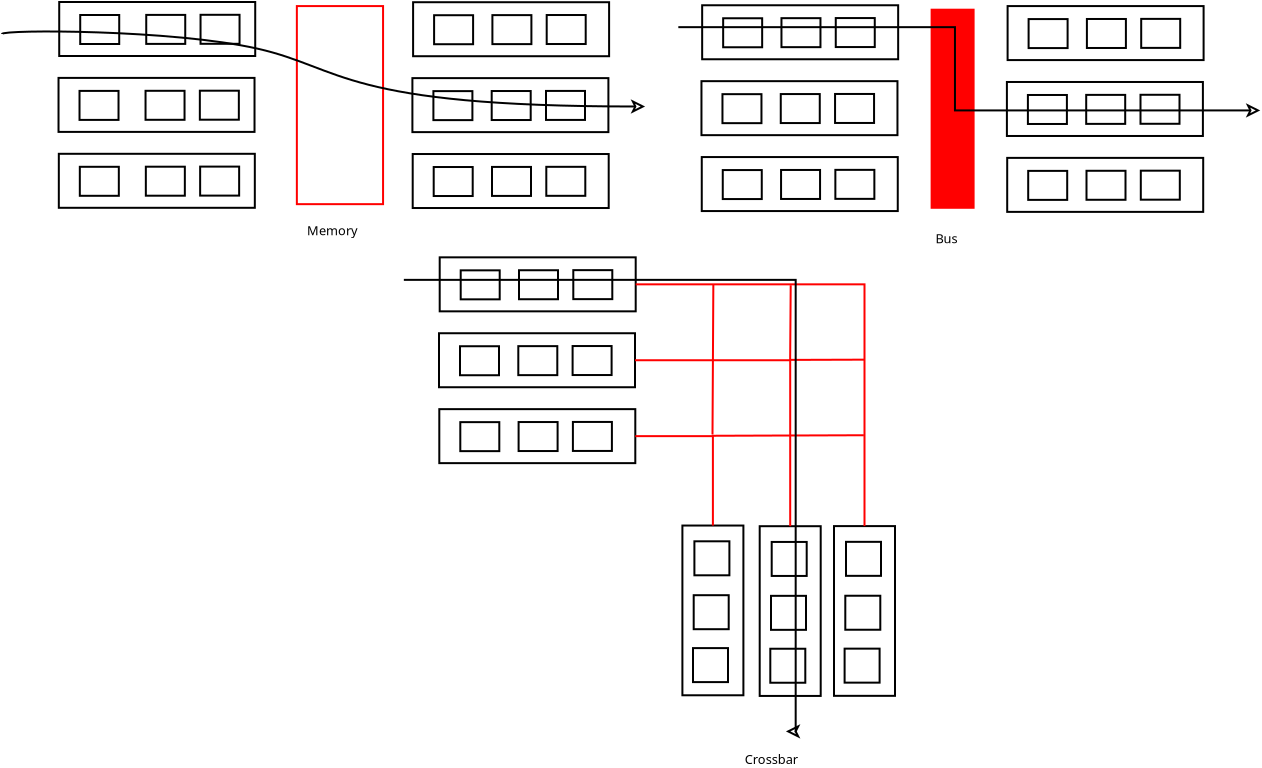 <?xml version="1.0" encoding="UTF-8"?>
<dia:diagram xmlns:dia="http://www.lysator.liu.se/~alla/dia/">
  <dia:layer name="Background" visible="true" connectable="true" active="true">
    <dia:object type="Standard - Box" version="0" id="O0">
      <dia:attribute name="obj_pos">
        <dia:point val="19.822,4.342"/>
      </dia:attribute>
      <dia:attribute name="obj_bb">
        <dia:rectangle val="19.772,4.292;29.672,7.092"/>
      </dia:attribute>
      <dia:attribute name="elem_corner">
        <dia:point val="19.822,4.342"/>
      </dia:attribute>
      <dia:attribute name="elem_width">
        <dia:real val="9.8"/>
      </dia:attribute>
      <dia:attribute name="elem_height">
        <dia:real val="2.7"/>
      </dia:attribute>
      <dia:attribute name="show_background">
        <dia:boolean val="true"/>
      </dia:attribute>
    </dia:object>
    <dia:object type="Standard - Box" version="0" id="O1">
      <dia:attribute name="obj_pos">
        <dia:point val="20.872,4.992"/>
      </dia:attribute>
      <dia:attribute name="obj_bb">
        <dia:rectangle val="20.822,4.942;22.872,6.492"/>
      </dia:attribute>
      <dia:attribute name="elem_corner">
        <dia:point val="20.872,4.992"/>
      </dia:attribute>
      <dia:attribute name="elem_width">
        <dia:real val="1.95"/>
      </dia:attribute>
      <dia:attribute name="elem_height">
        <dia:real val="1.45"/>
      </dia:attribute>
      <dia:attribute name="show_background">
        <dia:boolean val="true"/>
      </dia:attribute>
    </dia:object>
    <dia:object type="Standard - Box" version="0" id="O2">
      <dia:attribute name="obj_pos">
        <dia:point val="24.173,4.987"/>
      </dia:attribute>
      <dia:attribute name="obj_bb">
        <dia:rectangle val="24.123,4.937;26.173,6.487"/>
      </dia:attribute>
      <dia:attribute name="elem_corner">
        <dia:point val="24.173,4.987"/>
      </dia:attribute>
      <dia:attribute name="elem_width">
        <dia:real val="1.95"/>
      </dia:attribute>
      <dia:attribute name="elem_height">
        <dia:real val="1.45"/>
      </dia:attribute>
      <dia:attribute name="show_background">
        <dia:boolean val="true"/>
      </dia:attribute>
    </dia:object>
    <dia:object type="Standard - Box" version="0" id="O3">
      <dia:attribute name="obj_pos">
        <dia:point val="26.888,4.982"/>
      </dia:attribute>
      <dia:attribute name="obj_bb">
        <dia:rectangle val="26.838,4.932;28.888,6.482"/>
      </dia:attribute>
      <dia:attribute name="elem_corner">
        <dia:point val="26.888,4.982"/>
      </dia:attribute>
      <dia:attribute name="elem_width">
        <dia:real val="1.95"/>
      </dia:attribute>
      <dia:attribute name="elem_height">
        <dia:real val="1.45"/>
      </dia:attribute>
      <dia:attribute name="show_background">
        <dia:boolean val="true"/>
      </dia:attribute>
    </dia:object>
    <dia:object type="Standard - Box" version="0" id="O4">
      <dia:attribute name="obj_pos">
        <dia:point val="19.787,8.137"/>
      </dia:attribute>
      <dia:attribute name="obj_bb">
        <dia:rectangle val="19.737,8.087;29.637,10.887"/>
      </dia:attribute>
      <dia:attribute name="elem_corner">
        <dia:point val="19.787,8.137"/>
      </dia:attribute>
      <dia:attribute name="elem_width">
        <dia:real val="9.8"/>
      </dia:attribute>
      <dia:attribute name="elem_height">
        <dia:real val="2.7"/>
      </dia:attribute>
      <dia:attribute name="show_background">
        <dia:boolean val="true"/>
      </dia:attribute>
    </dia:object>
    <dia:object type="Standard - Box" version="0" id="O5">
      <dia:attribute name="obj_pos">
        <dia:point val="20.837,8.787"/>
      </dia:attribute>
      <dia:attribute name="obj_bb">
        <dia:rectangle val="20.787,8.737;22.837,10.287"/>
      </dia:attribute>
      <dia:attribute name="elem_corner">
        <dia:point val="20.837,8.787"/>
      </dia:attribute>
      <dia:attribute name="elem_width">
        <dia:real val="1.95"/>
      </dia:attribute>
      <dia:attribute name="elem_height">
        <dia:real val="1.45"/>
      </dia:attribute>
      <dia:attribute name="show_background">
        <dia:boolean val="true"/>
      </dia:attribute>
    </dia:object>
    <dia:object type="Standard - Box" version="0" id="O6">
      <dia:attribute name="obj_pos">
        <dia:point val="24.138,8.782"/>
      </dia:attribute>
      <dia:attribute name="obj_bb">
        <dia:rectangle val="24.088,8.732;26.138,10.282"/>
      </dia:attribute>
      <dia:attribute name="elem_corner">
        <dia:point val="24.138,8.782"/>
      </dia:attribute>
      <dia:attribute name="elem_width">
        <dia:real val="1.95"/>
      </dia:attribute>
      <dia:attribute name="elem_height">
        <dia:real val="1.45"/>
      </dia:attribute>
      <dia:attribute name="show_background">
        <dia:boolean val="true"/>
      </dia:attribute>
    </dia:object>
    <dia:object type="Standard - Box" version="0" id="O7">
      <dia:attribute name="obj_pos">
        <dia:point val="26.853,8.777"/>
      </dia:attribute>
      <dia:attribute name="obj_bb">
        <dia:rectangle val="26.803,8.727;28.853,10.277"/>
      </dia:attribute>
      <dia:attribute name="elem_corner">
        <dia:point val="26.853,8.777"/>
      </dia:attribute>
      <dia:attribute name="elem_width">
        <dia:real val="1.95"/>
      </dia:attribute>
      <dia:attribute name="elem_height">
        <dia:real val="1.45"/>
      </dia:attribute>
      <dia:attribute name="show_background">
        <dia:boolean val="true"/>
      </dia:attribute>
    </dia:object>
    <dia:object type="Standard - Box" version="0" id="O8">
      <dia:attribute name="obj_pos">
        <dia:point val="19.802,11.932"/>
      </dia:attribute>
      <dia:attribute name="obj_bb">
        <dia:rectangle val="19.752,11.882;29.652,14.682"/>
      </dia:attribute>
      <dia:attribute name="elem_corner">
        <dia:point val="19.802,11.932"/>
      </dia:attribute>
      <dia:attribute name="elem_width">
        <dia:real val="9.8"/>
      </dia:attribute>
      <dia:attribute name="elem_height">
        <dia:real val="2.7"/>
      </dia:attribute>
      <dia:attribute name="show_background">
        <dia:boolean val="true"/>
      </dia:attribute>
    </dia:object>
    <dia:object type="Standard - Box" version="0" id="O9">
      <dia:attribute name="obj_pos">
        <dia:point val="20.852,12.582"/>
      </dia:attribute>
      <dia:attribute name="obj_bb">
        <dia:rectangle val="20.802,12.532;22.852,14.082"/>
      </dia:attribute>
      <dia:attribute name="elem_corner">
        <dia:point val="20.852,12.582"/>
      </dia:attribute>
      <dia:attribute name="elem_width">
        <dia:real val="1.95"/>
      </dia:attribute>
      <dia:attribute name="elem_height">
        <dia:real val="1.45"/>
      </dia:attribute>
      <dia:attribute name="show_background">
        <dia:boolean val="true"/>
      </dia:attribute>
    </dia:object>
    <dia:object type="Standard - Box" version="0" id="O10">
      <dia:attribute name="obj_pos">
        <dia:point val="24.153,12.577"/>
      </dia:attribute>
      <dia:attribute name="obj_bb">
        <dia:rectangle val="24.103,12.527;26.153,14.077"/>
      </dia:attribute>
      <dia:attribute name="elem_corner">
        <dia:point val="24.153,12.577"/>
      </dia:attribute>
      <dia:attribute name="elem_width">
        <dia:real val="1.95"/>
      </dia:attribute>
      <dia:attribute name="elem_height">
        <dia:real val="1.45"/>
      </dia:attribute>
      <dia:attribute name="show_background">
        <dia:boolean val="true"/>
      </dia:attribute>
    </dia:object>
    <dia:object type="Standard - Box" version="0" id="O11">
      <dia:attribute name="obj_pos">
        <dia:point val="26.868,12.572"/>
      </dia:attribute>
      <dia:attribute name="obj_bb">
        <dia:rectangle val="26.818,12.522;28.868,14.072"/>
      </dia:attribute>
      <dia:attribute name="elem_corner">
        <dia:point val="26.868,12.572"/>
      </dia:attribute>
      <dia:attribute name="elem_width">
        <dia:real val="1.95"/>
      </dia:attribute>
      <dia:attribute name="elem_height">
        <dia:real val="1.45"/>
      </dia:attribute>
      <dia:attribute name="show_background">
        <dia:boolean val="true"/>
      </dia:attribute>
    </dia:object>
    <dia:object type="Standard - Box" version="0" id="O12">
      <dia:attribute name="obj_pos">
        <dia:point val="37.516,4.353"/>
      </dia:attribute>
      <dia:attribute name="obj_bb">
        <dia:rectangle val="37.466,4.303;47.366,7.103"/>
      </dia:attribute>
      <dia:attribute name="elem_corner">
        <dia:point val="37.516,4.353"/>
      </dia:attribute>
      <dia:attribute name="elem_width">
        <dia:real val="9.8"/>
      </dia:attribute>
      <dia:attribute name="elem_height">
        <dia:real val="2.7"/>
      </dia:attribute>
      <dia:attribute name="show_background">
        <dia:boolean val="true"/>
      </dia:attribute>
    </dia:object>
    <dia:object type="Standard - Box" version="0" id="O13">
      <dia:attribute name="obj_pos">
        <dia:point val="38.566,5.003"/>
      </dia:attribute>
      <dia:attribute name="obj_bb">
        <dia:rectangle val="38.516,4.953;40.566,6.503"/>
      </dia:attribute>
      <dia:attribute name="elem_corner">
        <dia:point val="38.566,5.003"/>
      </dia:attribute>
      <dia:attribute name="elem_width">
        <dia:real val="1.95"/>
      </dia:attribute>
      <dia:attribute name="elem_height">
        <dia:real val="1.45"/>
      </dia:attribute>
      <dia:attribute name="show_background">
        <dia:boolean val="true"/>
      </dia:attribute>
    </dia:object>
    <dia:object type="Standard - Box" version="0" id="O14">
      <dia:attribute name="obj_pos">
        <dia:point val="41.481,4.998"/>
      </dia:attribute>
      <dia:attribute name="obj_bb">
        <dia:rectangle val="41.431,4.948;43.481,6.498"/>
      </dia:attribute>
      <dia:attribute name="elem_corner">
        <dia:point val="41.481,4.998"/>
      </dia:attribute>
      <dia:attribute name="elem_width">
        <dia:real val="1.95"/>
      </dia:attribute>
      <dia:attribute name="elem_height">
        <dia:real val="1.45"/>
      </dia:attribute>
      <dia:attribute name="show_background">
        <dia:boolean val="true"/>
      </dia:attribute>
    </dia:object>
    <dia:object type="Standard - Box" version="0" id="O15">
      <dia:attribute name="obj_pos">
        <dia:point val="44.196,4.993"/>
      </dia:attribute>
      <dia:attribute name="obj_bb">
        <dia:rectangle val="44.146,4.943;46.196,6.493"/>
      </dia:attribute>
      <dia:attribute name="elem_corner">
        <dia:point val="44.196,4.993"/>
      </dia:attribute>
      <dia:attribute name="elem_width">
        <dia:real val="1.95"/>
      </dia:attribute>
      <dia:attribute name="elem_height">
        <dia:real val="1.45"/>
      </dia:attribute>
      <dia:attribute name="show_background">
        <dia:boolean val="true"/>
      </dia:attribute>
    </dia:object>
    <dia:object type="Standard - Box" version="0" id="O16">
      <dia:attribute name="obj_pos">
        <dia:point val="37.481,8.148"/>
      </dia:attribute>
      <dia:attribute name="obj_bb">
        <dia:rectangle val="37.431,8.098;47.331,10.898"/>
      </dia:attribute>
      <dia:attribute name="elem_corner">
        <dia:point val="37.481,8.148"/>
      </dia:attribute>
      <dia:attribute name="elem_width">
        <dia:real val="9.8"/>
      </dia:attribute>
      <dia:attribute name="elem_height">
        <dia:real val="2.7"/>
      </dia:attribute>
      <dia:attribute name="show_background">
        <dia:boolean val="true"/>
      </dia:attribute>
    </dia:object>
    <dia:object type="Standard - Box" version="0" id="O17">
      <dia:attribute name="obj_pos">
        <dia:point val="38.531,8.798"/>
      </dia:attribute>
      <dia:attribute name="obj_bb">
        <dia:rectangle val="38.481,8.748;40.531,10.298"/>
      </dia:attribute>
      <dia:attribute name="elem_corner">
        <dia:point val="38.531,8.798"/>
      </dia:attribute>
      <dia:attribute name="elem_width">
        <dia:real val="1.95"/>
      </dia:attribute>
      <dia:attribute name="elem_height">
        <dia:real val="1.45"/>
      </dia:attribute>
      <dia:attribute name="show_background">
        <dia:boolean val="true"/>
      </dia:attribute>
    </dia:object>
    <dia:object type="Standard - Box" version="0" id="O18">
      <dia:attribute name="obj_pos">
        <dia:point val="41.446,8.793"/>
      </dia:attribute>
      <dia:attribute name="obj_bb">
        <dia:rectangle val="41.396,8.743;43.446,10.293"/>
      </dia:attribute>
      <dia:attribute name="elem_corner">
        <dia:point val="41.446,8.793"/>
      </dia:attribute>
      <dia:attribute name="elem_width">
        <dia:real val="1.95"/>
      </dia:attribute>
      <dia:attribute name="elem_height">
        <dia:real val="1.45"/>
      </dia:attribute>
      <dia:attribute name="show_background">
        <dia:boolean val="true"/>
      </dia:attribute>
    </dia:object>
    <dia:object type="Standard - Box" version="0" id="O19">
      <dia:attribute name="obj_pos">
        <dia:point val="44.161,8.788"/>
      </dia:attribute>
      <dia:attribute name="obj_bb">
        <dia:rectangle val="44.111,8.738;46.161,10.288"/>
      </dia:attribute>
      <dia:attribute name="elem_corner">
        <dia:point val="44.161,8.788"/>
      </dia:attribute>
      <dia:attribute name="elem_width">
        <dia:real val="1.95"/>
      </dia:attribute>
      <dia:attribute name="elem_height">
        <dia:real val="1.45"/>
      </dia:attribute>
      <dia:attribute name="show_background">
        <dia:boolean val="true"/>
      </dia:attribute>
    </dia:object>
    <dia:object type="Standard - Box" version="0" id="O20">
      <dia:attribute name="obj_pos">
        <dia:point val="37.496,11.943"/>
      </dia:attribute>
      <dia:attribute name="obj_bb">
        <dia:rectangle val="37.446,11.893;47.346,14.693"/>
      </dia:attribute>
      <dia:attribute name="elem_corner">
        <dia:point val="37.496,11.943"/>
      </dia:attribute>
      <dia:attribute name="elem_width">
        <dia:real val="9.8"/>
      </dia:attribute>
      <dia:attribute name="elem_height">
        <dia:real val="2.7"/>
      </dia:attribute>
      <dia:attribute name="show_background">
        <dia:boolean val="true"/>
      </dia:attribute>
    </dia:object>
    <dia:object type="Standard - Box" version="0" id="O21">
      <dia:attribute name="obj_pos">
        <dia:point val="38.546,12.593"/>
      </dia:attribute>
      <dia:attribute name="obj_bb">
        <dia:rectangle val="38.496,12.543;40.546,14.093"/>
      </dia:attribute>
      <dia:attribute name="elem_corner">
        <dia:point val="38.546,12.593"/>
      </dia:attribute>
      <dia:attribute name="elem_width">
        <dia:real val="1.95"/>
      </dia:attribute>
      <dia:attribute name="elem_height">
        <dia:real val="1.45"/>
      </dia:attribute>
      <dia:attribute name="show_background">
        <dia:boolean val="true"/>
      </dia:attribute>
    </dia:object>
    <dia:object type="Standard - Box" version="0" id="O22">
      <dia:attribute name="obj_pos">
        <dia:point val="41.461,12.588"/>
      </dia:attribute>
      <dia:attribute name="obj_bb">
        <dia:rectangle val="41.411,12.538;43.461,14.088"/>
      </dia:attribute>
      <dia:attribute name="elem_corner">
        <dia:point val="41.461,12.588"/>
      </dia:attribute>
      <dia:attribute name="elem_width">
        <dia:real val="1.95"/>
      </dia:attribute>
      <dia:attribute name="elem_height">
        <dia:real val="1.45"/>
      </dia:attribute>
      <dia:attribute name="show_background">
        <dia:boolean val="true"/>
      </dia:attribute>
    </dia:object>
    <dia:object type="Standard - Box" version="0" id="O23">
      <dia:attribute name="obj_pos">
        <dia:point val="44.176,12.583"/>
      </dia:attribute>
      <dia:attribute name="obj_bb">
        <dia:rectangle val="44.126,12.533;46.176,14.083"/>
      </dia:attribute>
      <dia:attribute name="elem_corner">
        <dia:point val="44.176,12.583"/>
      </dia:attribute>
      <dia:attribute name="elem_width">
        <dia:real val="1.95"/>
      </dia:attribute>
      <dia:attribute name="elem_height">
        <dia:real val="1.45"/>
      </dia:attribute>
      <dia:attribute name="show_background">
        <dia:boolean val="true"/>
      </dia:attribute>
    </dia:object>
    <dia:object type="Standard - Box" version="0" id="O24">
      <dia:attribute name="obj_pos">
        <dia:point val="51.969,4.505"/>
      </dia:attribute>
      <dia:attribute name="obj_bb">
        <dia:rectangle val="51.919,4.455;61.819,7.255"/>
      </dia:attribute>
      <dia:attribute name="elem_corner">
        <dia:point val="51.969,4.505"/>
      </dia:attribute>
      <dia:attribute name="elem_width">
        <dia:real val="9.8"/>
      </dia:attribute>
      <dia:attribute name="elem_height">
        <dia:real val="2.7"/>
      </dia:attribute>
      <dia:attribute name="show_background">
        <dia:boolean val="true"/>
      </dia:attribute>
    </dia:object>
    <dia:object type="Standard - Box" version="0" id="O25">
      <dia:attribute name="obj_pos">
        <dia:point val="53.019,5.155"/>
      </dia:attribute>
      <dia:attribute name="obj_bb">
        <dia:rectangle val="52.969,5.105;55.019,6.655"/>
      </dia:attribute>
      <dia:attribute name="elem_corner">
        <dia:point val="53.019,5.155"/>
      </dia:attribute>
      <dia:attribute name="elem_width">
        <dia:real val="1.95"/>
      </dia:attribute>
      <dia:attribute name="elem_height">
        <dia:real val="1.45"/>
      </dia:attribute>
      <dia:attribute name="show_background">
        <dia:boolean val="true"/>
      </dia:attribute>
    </dia:object>
    <dia:object type="Standard - Box" version="0" id="O26">
      <dia:attribute name="obj_pos">
        <dia:point val="55.934,5.15"/>
      </dia:attribute>
      <dia:attribute name="obj_bb">
        <dia:rectangle val="55.884,5.1;57.934,6.65"/>
      </dia:attribute>
      <dia:attribute name="elem_corner">
        <dia:point val="55.934,5.15"/>
      </dia:attribute>
      <dia:attribute name="elem_width">
        <dia:real val="1.95"/>
      </dia:attribute>
      <dia:attribute name="elem_height">
        <dia:real val="1.45"/>
      </dia:attribute>
      <dia:attribute name="show_background">
        <dia:boolean val="true"/>
      </dia:attribute>
    </dia:object>
    <dia:object type="Standard - Box" version="0" id="O27">
      <dia:attribute name="obj_pos">
        <dia:point val="58.649,5.145"/>
      </dia:attribute>
      <dia:attribute name="obj_bb">
        <dia:rectangle val="58.599,5.095;60.649,6.645"/>
      </dia:attribute>
      <dia:attribute name="elem_corner">
        <dia:point val="58.649,5.145"/>
      </dia:attribute>
      <dia:attribute name="elem_width">
        <dia:real val="1.95"/>
      </dia:attribute>
      <dia:attribute name="elem_height">
        <dia:real val="1.45"/>
      </dia:attribute>
      <dia:attribute name="show_background">
        <dia:boolean val="true"/>
      </dia:attribute>
    </dia:object>
    <dia:object type="Standard - Box" version="0" id="O28">
      <dia:attribute name="obj_pos">
        <dia:point val="51.934,8.3"/>
      </dia:attribute>
      <dia:attribute name="obj_bb">
        <dia:rectangle val="51.884,8.25;61.784,11.05"/>
      </dia:attribute>
      <dia:attribute name="elem_corner">
        <dia:point val="51.934,8.3"/>
      </dia:attribute>
      <dia:attribute name="elem_width">
        <dia:real val="9.8"/>
      </dia:attribute>
      <dia:attribute name="elem_height">
        <dia:real val="2.7"/>
      </dia:attribute>
      <dia:attribute name="show_background">
        <dia:boolean val="true"/>
      </dia:attribute>
    </dia:object>
    <dia:object type="Standard - Box" version="0" id="O29">
      <dia:attribute name="obj_pos">
        <dia:point val="52.984,8.95"/>
      </dia:attribute>
      <dia:attribute name="obj_bb">
        <dia:rectangle val="52.934,8.9;54.984,10.45"/>
      </dia:attribute>
      <dia:attribute name="elem_corner">
        <dia:point val="52.984,8.95"/>
      </dia:attribute>
      <dia:attribute name="elem_width">
        <dia:real val="1.95"/>
      </dia:attribute>
      <dia:attribute name="elem_height">
        <dia:real val="1.45"/>
      </dia:attribute>
      <dia:attribute name="show_background">
        <dia:boolean val="true"/>
      </dia:attribute>
    </dia:object>
    <dia:object type="Standard - Box" version="0" id="O30">
      <dia:attribute name="obj_pos">
        <dia:point val="55.899,8.945"/>
      </dia:attribute>
      <dia:attribute name="obj_bb">
        <dia:rectangle val="55.849,8.895;57.899,10.445"/>
      </dia:attribute>
      <dia:attribute name="elem_corner">
        <dia:point val="55.899,8.945"/>
      </dia:attribute>
      <dia:attribute name="elem_width">
        <dia:real val="1.95"/>
      </dia:attribute>
      <dia:attribute name="elem_height">
        <dia:real val="1.45"/>
      </dia:attribute>
      <dia:attribute name="show_background">
        <dia:boolean val="true"/>
      </dia:attribute>
    </dia:object>
    <dia:object type="Standard - Box" version="0" id="O31">
      <dia:attribute name="obj_pos">
        <dia:point val="58.614,8.94"/>
      </dia:attribute>
      <dia:attribute name="obj_bb">
        <dia:rectangle val="58.564,8.89;60.614,10.44"/>
      </dia:attribute>
      <dia:attribute name="elem_corner">
        <dia:point val="58.614,8.94"/>
      </dia:attribute>
      <dia:attribute name="elem_width">
        <dia:real val="1.95"/>
      </dia:attribute>
      <dia:attribute name="elem_height">
        <dia:real val="1.45"/>
      </dia:attribute>
      <dia:attribute name="show_background">
        <dia:boolean val="true"/>
      </dia:attribute>
    </dia:object>
    <dia:object type="Standard - Box" version="0" id="O32">
      <dia:attribute name="obj_pos">
        <dia:point val="51.949,12.095"/>
      </dia:attribute>
      <dia:attribute name="obj_bb">
        <dia:rectangle val="51.899,12.045;61.799,14.845"/>
      </dia:attribute>
      <dia:attribute name="elem_corner">
        <dia:point val="51.949,12.095"/>
      </dia:attribute>
      <dia:attribute name="elem_width">
        <dia:real val="9.8"/>
      </dia:attribute>
      <dia:attribute name="elem_height">
        <dia:real val="2.7"/>
      </dia:attribute>
      <dia:attribute name="show_background">
        <dia:boolean val="true"/>
      </dia:attribute>
    </dia:object>
    <dia:object type="Standard - Box" version="0" id="O33">
      <dia:attribute name="obj_pos">
        <dia:point val="52.999,12.745"/>
      </dia:attribute>
      <dia:attribute name="obj_bb">
        <dia:rectangle val="52.949,12.695;54.999,14.245"/>
      </dia:attribute>
      <dia:attribute name="elem_corner">
        <dia:point val="52.999,12.745"/>
      </dia:attribute>
      <dia:attribute name="elem_width">
        <dia:real val="1.95"/>
      </dia:attribute>
      <dia:attribute name="elem_height">
        <dia:real val="1.45"/>
      </dia:attribute>
      <dia:attribute name="show_background">
        <dia:boolean val="true"/>
      </dia:attribute>
    </dia:object>
    <dia:object type="Standard - Box" version="0" id="O34">
      <dia:attribute name="obj_pos">
        <dia:point val="55.914,12.74"/>
      </dia:attribute>
      <dia:attribute name="obj_bb">
        <dia:rectangle val="55.864,12.69;57.914,14.24"/>
      </dia:attribute>
      <dia:attribute name="elem_corner">
        <dia:point val="55.914,12.74"/>
      </dia:attribute>
      <dia:attribute name="elem_width">
        <dia:real val="1.95"/>
      </dia:attribute>
      <dia:attribute name="elem_height">
        <dia:real val="1.45"/>
      </dia:attribute>
      <dia:attribute name="show_background">
        <dia:boolean val="true"/>
      </dia:attribute>
    </dia:object>
    <dia:object type="Standard - Box" version="0" id="O35">
      <dia:attribute name="obj_pos">
        <dia:point val="58.629,12.735"/>
      </dia:attribute>
      <dia:attribute name="obj_bb">
        <dia:rectangle val="58.579,12.685;60.629,14.235"/>
      </dia:attribute>
      <dia:attribute name="elem_corner">
        <dia:point val="58.629,12.735"/>
      </dia:attribute>
      <dia:attribute name="elem_width">
        <dia:real val="1.95"/>
      </dia:attribute>
      <dia:attribute name="elem_height">
        <dia:real val="1.45"/>
      </dia:attribute>
      <dia:attribute name="show_background">
        <dia:boolean val="true"/>
      </dia:attribute>
    </dia:object>
    <dia:object type="Standard - Box" version="0" id="O36">
      <dia:attribute name="obj_pos">
        <dia:point val="67.241,4.546"/>
      </dia:attribute>
      <dia:attribute name="obj_bb">
        <dia:rectangle val="67.191,4.496;77.091,7.296"/>
      </dia:attribute>
      <dia:attribute name="elem_corner">
        <dia:point val="67.241,4.546"/>
      </dia:attribute>
      <dia:attribute name="elem_width">
        <dia:real val="9.8"/>
      </dia:attribute>
      <dia:attribute name="elem_height">
        <dia:real val="2.7"/>
      </dia:attribute>
      <dia:attribute name="show_background">
        <dia:boolean val="true"/>
      </dia:attribute>
    </dia:object>
    <dia:object type="Standard - Box" version="0" id="O37">
      <dia:attribute name="obj_pos">
        <dia:point val="68.291,5.196"/>
      </dia:attribute>
      <dia:attribute name="obj_bb">
        <dia:rectangle val="68.241,5.146;70.291,6.696"/>
      </dia:attribute>
      <dia:attribute name="elem_corner">
        <dia:point val="68.291,5.196"/>
      </dia:attribute>
      <dia:attribute name="elem_width">
        <dia:real val="1.95"/>
      </dia:attribute>
      <dia:attribute name="elem_height">
        <dia:real val="1.45"/>
      </dia:attribute>
      <dia:attribute name="show_background">
        <dia:boolean val="true"/>
      </dia:attribute>
    </dia:object>
    <dia:object type="Standard - Box" version="0" id="O38">
      <dia:attribute name="obj_pos">
        <dia:point val="71.206,5.191"/>
      </dia:attribute>
      <dia:attribute name="obj_bb">
        <dia:rectangle val="71.156,5.141;73.206,6.691"/>
      </dia:attribute>
      <dia:attribute name="elem_corner">
        <dia:point val="71.206,5.191"/>
      </dia:attribute>
      <dia:attribute name="elem_width">
        <dia:real val="1.95"/>
      </dia:attribute>
      <dia:attribute name="elem_height">
        <dia:real val="1.45"/>
      </dia:attribute>
      <dia:attribute name="show_background">
        <dia:boolean val="true"/>
      </dia:attribute>
    </dia:object>
    <dia:object type="Standard - Box" version="0" id="O39">
      <dia:attribute name="obj_pos">
        <dia:point val="73.921,5.186"/>
      </dia:attribute>
      <dia:attribute name="obj_bb">
        <dia:rectangle val="73.871,5.136;75.921,6.686"/>
      </dia:attribute>
      <dia:attribute name="elem_corner">
        <dia:point val="73.921,5.186"/>
      </dia:attribute>
      <dia:attribute name="elem_width">
        <dia:real val="1.95"/>
      </dia:attribute>
      <dia:attribute name="elem_height">
        <dia:real val="1.45"/>
      </dia:attribute>
      <dia:attribute name="show_background">
        <dia:boolean val="true"/>
      </dia:attribute>
    </dia:object>
    <dia:object type="Standard - Box" version="0" id="O40">
      <dia:attribute name="obj_pos">
        <dia:point val="67.206,8.341"/>
      </dia:attribute>
      <dia:attribute name="obj_bb">
        <dia:rectangle val="67.156,8.291;77.056,11.091"/>
      </dia:attribute>
      <dia:attribute name="elem_corner">
        <dia:point val="67.206,8.341"/>
      </dia:attribute>
      <dia:attribute name="elem_width">
        <dia:real val="9.8"/>
      </dia:attribute>
      <dia:attribute name="elem_height">
        <dia:real val="2.7"/>
      </dia:attribute>
      <dia:attribute name="show_background">
        <dia:boolean val="true"/>
      </dia:attribute>
    </dia:object>
    <dia:object type="Standard - Box" version="0" id="O41">
      <dia:attribute name="obj_pos">
        <dia:point val="68.256,8.991"/>
      </dia:attribute>
      <dia:attribute name="obj_bb">
        <dia:rectangle val="68.206,8.941;70.256,10.491"/>
      </dia:attribute>
      <dia:attribute name="elem_corner">
        <dia:point val="68.256,8.991"/>
      </dia:attribute>
      <dia:attribute name="elem_width">
        <dia:real val="1.95"/>
      </dia:attribute>
      <dia:attribute name="elem_height">
        <dia:real val="1.45"/>
      </dia:attribute>
      <dia:attribute name="show_background">
        <dia:boolean val="true"/>
      </dia:attribute>
    </dia:object>
    <dia:object type="Standard - Box" version="0" id="O42">
      <dia:attribute name="obj_pos">
        <dia:point val="71.171,8.986"/>
      </dia:attribute>
      <dia:attribute name="obj_bb">
        <dia:rectangle val="71.121,8.936;73.171,10.486"/>
      </dia:attribute>
      <dia:attribute name="elem_corner">
        <dia:point val="71.171,8.986"/>
      </dia:attribute>
      <dia:attribute name="elem_width">
        <dia:real val="1.95"/>
      </dia:attribute>
      <dia:attribute name="elem_height">
        <dia:real val="1.45"/>
      </dia:attribute>
      <dia:attribute name="show_background">
        <dia:boolean val="true"/>
      </dia:attribute>
    </dia:object>
    <dia:object type="Standard - Box" version="0" id="O43">
      <dia:attribute name="obj_pos">
        <dia:point val="73.886,8.981"/>
      </dia:attribute>
      <dia:attribute name="obj_bb">
        <dia:rectangle val="73.836,8.931;75.886,10.481"/>
      </dia:attribute>
      <dia:attribute name="elem_corner">
        <dia:point val="73.886,8.981"/>
      </dia:attribute>
      <dia:attribute name="elem_width">
        <dia:real val="1.95"/>
      </dia:attribute>
      <dia:attribute name="elem_height">
        <dia:real val="1.45"/>
      </dia:attribute>
      <dia:attribute name="show_background">
        <dia:boolean val="true"/>
      </dia:attribute>
    </dia:object>
    <dia:object type="Standard - Box" version="0" id="O44">
      <dia:attribute name="obj_pos">
        <dia:point val="67.221,12.136"/>
      </dia:attribute>
      <dia:attribute name="obj_bb">
        <dia:rectangle val="67.171,12.086;77.071,14.886"/>
      </dia:attribute>
      <dia:attribute name="elem_corner">
        <dia:point val="67.221,12.136"/>
      </dia:attribute>
      <dia:attribute name="elem_width">
        <dia:real val="9.8"/>
      </dia:attribute>
      <dia:attribute name="elem_height">
        <dia:real val="2.7"/>
      </dia:attribute>
      <dia:attribute name="show_background">
        <dia:boolean val="true"/>
      </dia:attribute>
    </dia:object>
    <dia:object type="Standard - Box" version="0" id="O45">
      <dia:attribute name="obj_pos">
        <dia:point val="68.271,12.786"/>
      </dia:attribute>
      <dia:attribute name="obj_bb">
        <dia:rectangle val="68.221,12.736;70.271,14.286"/>
      </dia:attribute>
      <dia:attribute name="elem_corner">
        <dia:point val="68.271,12.786"/>
      </dia:attribute>
      <dia:attribute name="elem_width">
        <dia:real val="1.95"/>
      </dia:attribute>
      <dia:attribute name="elem_height">
        <dia:real val="1.45"/>
      </dia:attribute>
      <dia:attribute name="show_background">
        <dia:boolean val="true"/>
      </dia:attribute>
    </dia:object>
    <dia:object type="Standard - Box" version="0" id="O46">
      <dia:attribute name="obj_pos">
        <dia:point val="71.186,12.781"/>
      </dia:attribute>
      <dia:attribute name="obj_bb">
        <dia:rectangle val="71.136,12.731;73.186,14.281"/>
      </dia:attribute>
      <dia:attribute name="elem_corner">
        <dia:point val="71.186,12.781"/>
      </dia:attribute>
      <dia:attribute name="elem_width">
        <dia:real val="1.95"/>
      </dia:attribute>
      <dia:attribute name="elem_height">
        <dia:real val="1.45"/>
      </dia:attribute>
      <dia:attribute name="show_background">
        <dia:boolean val="true"/>
      </dia:attribute>
    </dia:object>
    <dia:object type="Standard - Box" version="0" id="O47">
      <dia:attribute name="obj_pos">
        <dia:point val="73.901,12.776"/>
      </dia:attribute>
      <dia:attribute name="obj_bb">
        <dia:rectangle val="73.851,12.726;75.901,14.276"/>
      </dia:attribute>
      <dia:attribute name="elem_corner">
        <dia:point val="73.901,12.776"/>
      </dia:attribute>
      <dia:attribute name="elem_width">
        <dia:real val="1.95"/>
      </dia:attribute>
      <dia:attribute name="elem_height">
        <dia:real val="1.45"/>
      </dia:attribute>
      <dia:attribute name="show_background">
        <dia:boolean val="true"/>
      </dia:attribute>
    </dia:object>
    <dia:object type="Standard - Box" version="0" id="O48">
      <dia:attribute name="obj_pos">
        <dia:point val="38.846,17.109"/>
      </dia:attribute>
      <dia:attribute name="obj_bb">
        <dia:rectangle val="38.796,17.059;48.696,19.859"/>
      </dia:attribute>
      <dia:attribute name="elem_corner">
        <dia:point val="38.846,17.109"/>
      </dia:attribute>
      <dia:attribute name="elem_width">
        <dia:real val="9.8"/>
      </dia:attribute>
      <dia:attribute name="elem_height">
        <dia:real val="2.7"/>
      </dia:attribute>
      <dia:attribute name="show_background">
        <dia:boolean val="true"/>
      </dia:attribute>
    </dia:object>
    <dia:object type="Standard - Box" version="0" id="O49">
      <dia:attribute name="obj_pos">
        <dia:point val="39.896,17.759"/>
      </dia:attribute>
      <dia:attribute name="obj_bb">
        <dia:rectangle val="39.846,17.709;41.896,19.259"/>
      </dia:attribute>
      <dia:attribute name="elem_corner">
        <dia:point val="39.896,17.759"/>
      </dia:attribute>
      <dia:attribute name="elem_width">
        <dia:real val="1.95"/>
      </dia:attribute>
      <dia:attribute name="elem_height">
        <dia:real val="1.45"/>
      </dia:attribute>
      <dia:attribute name="show_background">
        <dia:boolean val="true"/>
      </dia:attribute>
    </dia:object>
    <dia:object type="Standard - Box" version="0" id="O50">
      <dia:attribute name="obj_pos">
        <dia:point val="42.811,17.754"/>
      </dia:attribute>
      <dia:attribute name="obj_bb">
        <dia:rectangle val="42.761,17.704;44.811,19.254"/>
      </dia:attribute>
      <dia:attribute name="elem_corner">
        <dia:point val="42.811,17.754"/>
      </dia:attribute>
      <dia:attribute name="elem_width">
        <dia:real val="1.95"/>
      </dia:attribute>
      <dia:attribute name="elem_height">
        <dia:real val="1.45"/>
      </dia:attribute>
      <dia:attribute name="show_background">
        <dia:boolean val="true"/>
      </dia:attribute>
    </dia:object>
    <dia:object type="Standard - Box" version="0" id="O51">
      <dia:attribute name="obj_pos">
        <dia:point val="45.526,17.749"/>
      </dia:attribute>
      <dia:attribute name="obj_bb">
        <dia:rectangle val="45.476,17.699;47.526,19.249"/>
      </dia:attribute>
      <dia:attribute name="elem_corner">
        <dia:point val="45.526,17.749"/>
      </dia:attribute>
      <dia:attribute name="elem_width">
        <dia:real val="1.95"/>
      </dia:attribute>
      <dia:attribute name="elem_height">
        <dia:real val="1.45"/>
      </dia:attribute>
      <dia:attribute name="show_background">
        <dia:boolean val="true"/>
      </dia:attribute>
    </dia:object>
    <dia:object type="Standard - Box" version="0" id="O52">
      <dia:attribute name="obj_pos">
        <dia:point val="38.811,20.904"/>
      </dia:attribute>
      <dia:attribute name="obj_bb">
        <dia:rectangle val="38.761,20.854;48.661,23.654"/>
      </dia:attribute>
      <dia:attribute name="elem_corner">
        <dia:point val="38.811,20.904"/>
      </dia:attribute>
      <dia:attribute name="elem_width">
        <dia:real val="9.8"/>
      </dia:attribute>
      <dia:attribute name="elem_height">
        <dia:real val="2.7"/>
      </dia:attribute>
      <dia:attribute name="show_background">
        <dia:boolean val="true"/>
      </dia:attribute>
    </dia:object>
    <dia:object type="Standard - Box" version="0" id="O53">
      <dia:attribute name="obj_pos">
        <dia:point val="39.861,21.554"/>
      </dia:attribute>
      <dia:attribute name="obj_bb">
        <dia:rectangle val="39.811,21.504;41.861,23.054"/>
      </dia:attribute>
      <dia:attribute name="elem_corner">
        <dia:point val="39.861,21.554"/>
      </dia:attribute>
      <dia:attribute name="elem_width">
        <dia:real val="1.95"/>
      </dia:attribute>
      <dia:attribute name="elem_height">
        <dia:real val="1.45"/>
      </dia:attribute>
      <dia:attribute name="show_background">
        <dia:boolean val="true"/>
      </dia:attribute>
    </dia:object>
    <dia:object type="Standard - Box" version="0" id="O54">
      <dia:attribute name="obj_pos">
        <dia:point val="42.776,21.549"/>
      </dia:attribute>
      <dia:attribute name="obj_bb">
        <dia:rectangle val="42.726,21.499;44.776,23.049"/>
      </dia:attribute>
      <dia:attribute name="elem_corner">
        <dia:point val="42.776,21.549"/>
      </dia:attribute>
      <dia:attribute name="elem_width">
        <dia:real val="1.95"/>
      </dia:attribute>
      <dia:attribute name="elem_height">
        <dia:real val="1.45"/>
      </dia:attribute>
      <dia:attribute name="show_background">
        <dia:boolean val="true"/>
      </dia:attribute>
    </dia:object>
    <dia:object type="Standard - Box" version="0" id="O55">
      <dia:attribute name="obj_pos">
        <dia:point val="45.491,21.544"/>
      </dia:attribute>
      <dia:attribute name="obj_bb">
        <dia:rectangle val="45.441,21.494;47.491,23.044"/>
      </dia:attribute>
      <dia:attribute name="elem_corner">
        <dia:point val="45.491,21.544"/>
      </dia:attribute>
      <dia:attribute name="elem_width">
        <dia:real val="1.95"/>
      </dia:attribute>
      <dia:attribute name="elem_height">
        <dia:real val="1.45"/>
      </dia:attribute>
      <dia:attribute name="show_background">
        <dia:boolean val="true"/>
      </dia:attribute>
    </dia:object>
    <dia:object type="Standard - Box" version="0" id="O56">
      <dia:attribute name="obj_pos">
        <dia:point val="38.826,24.699"/>
      </dia:attribute>
      <dia:attribute name="obj_bb">
        <dia:rectangle val="38.776,24.649;48.676,27.449"/>
      </dia:attribute>
      <dia:attribute name="elem_corner">
        <dia:point val="38.826,24.699"/>
      </dia:attribute>
      <dia:attribute name="elem_width">
        <dia:real val="9.8"/>
      </dia:attribute>
      <dia:attribute name="elem_height">
        <dia:real val="2.7"/>
      </dia:attribute>
      <dia:attribute name="show_background">
        <dia:boolean val="true"/>
      </dia:attribute>
    </dia:object>
    <dia:object type="Standard - Box" version="0" id="O57">
      <dia:attribute name="obj_pos">
        <dia:point val="39.876,25.349"/>
      </dia:attribute>
      <dia:attribute name="obj_bb">
        <dia:rectangle val="39.826,25.299;41.876,26.849"/>
      </dia:attribute>
      <dia:attribute name="elem_corner">
        <dia:point val="39.876,25.349"/>
      </dia:attribute>
      <dia:attribute name="elem_width">
        <dia:real val="1.95"/>
      </dia:attribute>
      <dia:attribute name="elem_height">
        <dia:real val="1.45"/>
      </dia:attribute>
      <dia:attribute name="show_background">
        <dia:boolean val="true"/>
      </dia:attribute>
    </dia:object>
    <dia:object type="Standard - Box" version="0" id="O58">
      <dia:attribute name="obj_pos">
        <dia:point val="42.791,25.344"/>
      </dia:attribute>
      <dia:attribute name="obj_bb">
        <dia:rectangle val="42.741,25.294;44.791,26.844"/>
      </dia:attribute>
      <dia:attribute name="elem_corner">
        <dia:point val="42.791,25.344"/>
      </dia:attribute>
      <dia:attribute name="elem_width">
        <dia:real val="1.95"/>
      </dia:attribute>
      <dia:attribute name="elem_height">
        <dia:real val="1.45"/>
      </dia:attribute>
      <dia:attribute name="show_background">
        <dia:boolean val="true"/>
      </dia:attribute>
    </dia:object>
    <dia:object type="Standard - Box" version="0" id="O59">
      <dia:attribute name="obj_pos">
        <dia:point val="45.506,25.339"/>
      </dia:attribute>
      <dia:attribute name="obj_bb">
        <dia:rectangle val="45.456,25.289;47.506,26.839"/>
      </dia:attribute>
      <dia:attribute name="elem_corner">
        <dia:point val="45.506,25.339"/>
      </dia:attribute>
      <dia:attribute name="elem_width">
        <dia:real val="1.95"/>
      </dia:attribute>
      <dia:attribute name="elem_height">
        <dia:real val="1.45"/>
      </dia:attribute>
      <dia:attribute name="show_background">
        <dia:boolean val="true"/>
      </dia:attribute>
    </dia:object>
    <dia:object type="Standard - Box" version="0" id="O60">
      <dia:attribute name="obj_pos">
        <dia:point val="50.981,30.519"/>
      </dia:attribute>
      <dia:attribute name="obj_bb">
        <dia:rectangle val="50.931,30.469;54.081,39.057"/>
      </dia:attribute>
      <dia:attribute name="elem_corner">
        <dia:point val="50.981,30.519"/>
      </dia:attribute>
      <dia:attribute name="elem_width">
        <dia:real val="3.05"/>
      </dia:attribute>
      <dia:attribute name="elem_height">
        <dia:real val="8.487"/>
      </dia:attribute>
      <dia:attribute name="show_background">
        <dia:boolean val="true"/>
      </dia:attribute>
    </dia:object>
    <dia:object type="Standard - Box" version="0" id="O61">
      <dia:attribute name="obj_pos">
        <dia:point val="51.581,31.307"/>
      </dia:attribute>
      <dia:attribute name="obj_bb">
        <dia:rectangle val="51.531,31.257;53.381,33.057"/>
      </dia:attribute>
      <dia:attribute name="elem_corner">
        <dia:point val="51.581,31.307"/>
      </dia:attribute>
      <dia:attribute name="elem_width">
        <dia:real val="1.75"/>
      </dia:attribute>
      <dia:attribute name="elem_height">
        <dia:real val="1.7"/>
      </dia:attribute>
      <dia:attribute name="show_background">
        <dia:boolean val="true"/>
      </dia:attribute>
    </dia:object>
    <dia:object type="Standard - Box" version="0" id="O62">
      <dia:attribute name="obj_pos">
        <dia:point val="51.546,34.002"/>
      </dia:attribute>
      <dia:attribute name="obj_bb">
        <dia:rectangle val="51.496,33.952;53.346,35.752"/>
      </dia:attribute>
      <dia:attribute name="elem_corner">
        <dia:point val="51.546,34.002"/>
      </dia:attribute>
      <dia:attribute name="elem_width">
        <dia:real val="1.75"/>
      </dia:attribute>
      <dia:attribute name="elem_height">
        <dia:real val="1.7"/>
      </dia:attribute>
      <dia:attribute name="show_background">
        <dia:boolean val="true"/>
      </dia:attribute>
    </dia:object>
    <dia:object type="Standard - Box" version="0" id="O63">
      <dia:attribute name="obj_pos">
        <dia:point val="51.511,36.647"/>
      </dia:attribute>
      <dia:attribute name="obj_bb">
        <dia:rectangle val="51.461,36.597;53.311,38.397"/>
      </dia:attribute>
      <dia:attribute name="elem_corner">
        <dia:point val="51.511,36.647"/>
      </dia:attribute>
      <dia:attribute name="elem_width">
        <dia:real val="1.75"/>
      </dia:attribute>
      <dia:attribute name="elem_height">
        <dia:real val="1.7"/>
      </dia:attribute>
      <dia:attribute name="show_background">
        <dia:boolean val="true"/>
      </dia:attribute>
    </dia:object>
    <dia:object type="Standard - Box" version="0" id="O64">
      <dia:attribute name="obj_pos">
        <dia:point val="54.846,30.552"/>
      </dia:attribute>
      <dia:attribute name="obj_bb">
        <dia:rectangle val="54.796,30.502;57.946,39.089"/>
      </dia:attribute>
      <dia:attribute name="elem_corner">
        <dia:point val="54.846,30.552"/>
      </dia:attribute>
      <dia:attribute name="elem_width">
        <dia:real val="3.05"/>
      </dia:attribute>
      <dia:attribute name="elem_height">
        <dia:real val="8.487"/>
      </dia:attribute>
      <dia:attribute name="show_background">
        <dia:boolean val="true"/>
      </dia:attribute>
    </dia:object>
    <dia:object type="Standard - Box" version="0" id="O65">
      <dia:attribute name="obj_pos">
        <dia:point val="55.446,31.339"/>
      </dia:attribute>
      <dia:attribute name="obj_bb">
        <dia:rectangle val="55.396,31.289;57.246,33.089"/>
      </dia:attribute>
      <dia:attribute name="elem_corner">
        <dia:point val="55.446,31.339"/>
      </dia:attribute>
      <dia:attribute name="elem_width">
        <dia:real val="1.75"/>
      </dia:attribute>
      <dia:attribute name="elem_height">
        <dia:real val="1.7"/>
      </dia:attribute>
      <dia:attribute name="show_background">
        <dia:boolean val="true"/>
      </dia:attribute>
    </dia:object>
    <dia:object type="Standard - Box" version="0" id="O66">
      <dia:attribute name="obj_pos">
        <dia:point val="55.411,34.034"/>
      </dia:attribute>
      <dia:attribute name="obj_bb">
        <dia:rectangle val="55.361,33.984;57.211,35.784"/>
      </dia:attribute>
      <dia:attribute name="elem_corner">
        <dia:point val="55.411,34.034"/>
      </dia:attribute>
      <dia:attribute name="elem_width">
        <dia:real val="1.75"/>
      </dia:attribute>
      <dia:attribute name="elem_height">
        <dia:real val="1.7"/>
      </dia:attribute>
      <dia:attribute name="show_background">
        <dia:boolean val="true"/>
      </dia:attribute>
    </dia:object>
    <dia:object type="Standard - Box" version="0" id="O67">
      <dia:attribute name="obj_pos">
        <dia:point val="55.376,36.679"/>
      </dia:attribute>
      <dia:attribute name="obj_bb">
        <dia:rectangle val="55.326,36.629;57.176,38.429"/>
      </dia:attribute>
      <dia:attribute name="elem_corner">
        <dia:point val="55.376,36.679"/>
      </dia:attribute>
      <dia:attribute name="elem_width">
        <dia:real val="1.75"/>
      </dia:attribute>
      <dia:attribute name="elem_height">
        <dia:real val="1.7"/>
      </dia:attribute>
      <dia:attribute name="show_background">
        <dia:boolean val="true"/>
      </dia:attribute>
    </dia:object>
    <dia:object type="Standard - Box" version="0" id="O68">
      <dia:attribute name="obj_pos">
        <dia:point val="58.561,30.547"/>
      </dia:attribute>
      <dia:attribute name="obj_bb">
        <dia:rectangle val="58.511,30.497;61.661,39.084"/>
      </dia:attribute>
      <dia:attribute name="elem_corner">
        <dia:point val="58.561,30.547"/>
      </dia:attribute>
      <dia:attribute name="elem_width">
        <dia:real val="3.05"/>
      </dia:attribute>
      <dia:attribute name="elem_height">
        <dia:real val="8.487"/>
      </dia:attribute>
      <dia:attribute name="show_background">
        <dia:boolean val="true"/>
      </dia:attribute>
    </dia:object>
    <dia:object type="Standard - Box" version="0" id="O69">
      <dia:attribute name="obj_pos">
        <dia:point val="59.161,31.334"/>
      </dia:attribute>
      <dia:attribute name="obj_bb">
        <dia:rectangle val="59.111,31.284;60.961,33.084"/>
      </dia:attribute>
      <dia:attribute name="elem_corner">
        <dia:point val="59.161,31.334"/>
      </dia:attribute>
      <dia:attribute name="elem_width">
        <dia:real val="1.75"/>
      </dia:attribute>
      <dia:attribute name="elem_height">
        <dia:real val="1.7"/>
      </dia:attribute>
      <dia:attribute name="show_background">
        <dia:boolean val="true"/>
      </dia:attribute>
    </dia:object>
    <dia:object type="Standard - Box" version="0" id="O70">
      <dia:attribute name="obj_pos">
        <dia:point val="59.126,34.029"/>
      </dia:attribute>
      <dia:attribute name="obj_bb">
        <dia:rectangle val="59.076,33.979;60.926,35.779"/>
      </dia:attribute>
      <dia:attribute name="elem_corner">
        <dia:point val="59.126,34.029"/>
      </dia:attribute>
      <dia:attribute name="elem_width">
        <dia:real val="1.75"/>
      </dia:attribute>
      <dia:attribute name="elem_height">
        <dia:real val="1.7"/>
      </dia:attribute>
      <dia:attribute name="show_background">
        <dia:boolean val="true"/>
      </dia:attribute>
    </dia:object>
    <dia:object type="Standard - Box" version="0" id="O71">
      <dia:attribute name="obj_pos">
        <dia:point val="59.091,36.674"/>
      </dia:attribute>
      <dia:attribute name="obj_bb">
        <dia:rectangle val="59.041,36.624;60.891,38.424"/>
      </dia:attribute>
      <dia:attribute name="elem_corner">
        <dia:point val="59.091,36.674"/>
      </dia:attribute>
      <dia:attribute name="elem_width">
        <dia:real val="1.75"/>
      </dia:attribute>
      <dia:attribute name="elem_height">
        <dia:real val="1.7"/>
      </dia:attribute>
      <dia:attribute name="show_background">
        <dia:boolean val="true"/>
      </dia:attribute>
    </dia:object>
    <dia:object type="Standard - ZigZagLine" version="1" id="O72">
      <dia:attribute name="obj_pos">
        <dia:point val="48.646,18.459"/>
      </dia:attribute>
      <dia:attribute name="obj_bb">
        <dia:rectangle val="48.596,18.409;60.136,30.597"/>
      </dia:attribute>
      <dia:attribute name="orth_points">
        <dia:point val="48.646,18.459"/>
        <dia:point val="60.086,18.459"/>
        <dia:point val="60.086,30.547"/>
      </dia:attribute>
      <dia:attribute name="orth_orient">
        <dia:enum val="0"/>
        <dia:enum val="1"/>
      </dia:attribute>
      <dia:attribute name="autorouting">
        <dia:boolean val="false"/>
      </dia:attribute>
      <dia:attribute name="line_color">
        <dia:color val="#ff0000ff"/>
      </dia:attribute>
      <dia:connections>
        <dia:connection handle="0" to="O48" connection="4"/>
        <dia:connection handle="1" to="O68" connection="1"/>
      </dia:connections>
    </dia:object>
    <dia:object type="Standard - ZigZagLine" version="1" id="O73">
      <dia:attribute name="obj_pos">
        <dia:point val="48.611,22.254"/>
      </dia:attribute>
      <dia:attribute name="obj_bb">
        <dia:rectangle val="48.561,22.204;56.421,30.602"/>
      </dia:attribute>
      <dia:attribute name="orth_points">
        <dia:point val="48.611,22.254"/>
        <dia:point val="56.371,22.254"/>
        <dia:point val="56.371,30.552"/>
      </dia:attribute>
      <dia:attribute name="orth_orient">
        <dia:enum val="0"/>
        <dia:enum val="1"/>
      </dia:attribute>
      <dia:attribute name="autorouting">
        <dia:boolean val="false"/>
      </dia:attribute>
      <dia:attribute name="line_color">
        <dia:color val="#ff0000ff"/>
      </dia:attribute>
      <dia:connections>
        <dia:connection handle="0" to="O52" connection="4"/>
        <dia:connection handle="1" to="O64" connection="1"/>
      </dia:connections>
    </dia:object>
    <dia:object type="Standard - ZigZagLine" version="1" id="O74">
      <dia:attribute name="obj_pos">
        <dia:point val="48.626,26.049"/>
      </dia:attribute>
      <dia:attribute name="obj_bb">
        <dia:rectangle val="48.576,25.999;52.556,30.569"/>
      </dia:attribute>
      <dia:attribute name="orth_points">
        <dia:point val="48.626,26.049"/>
        <dia:point val="52.506,26.049"/>
        <dia:point val="52.506,30.519"/>
      </dia:attribute>
      <dia:attribute name="orth_orient">
        <dia:enum val="0"/>
        <dia:enum val="1"/>
      </dia:attribute>
      <dia:attribute name="autorouting">
        <dia:boolean val="false"/>
      </dia:attribute>
      <dia:attribute name="line_color">
        <dia:color val="#ff0000ff"/>
      </dia:attribute>
      <dia:connections>
        <dia:connection handle="0" to="O56" connection="4"/>
        <dia:connection handle="1" to="O60" connection="1"/>
      </dia:connections>
    </dia:object>
    <dia:object type="Standard - Line" version="0" id="O75">
      <dia:attribute name="obj_pos">
        <dia:point val="52.458,26.031"/>
      </dia:attribute>
      <dia:attribute name="obj_bb">
        <dia:rectangle val="52.407,25.954;60.104,26.081"/>
      </dia:attribute>
      <dia:attribute name="conn_endpoints">
        <dia:point val="52.458,26.031"/>
        <dia:point val="60.054,26.004"/>
      </dia:attribute>
      <dia:attribute name="numcp">
        <dia:int val="1"/>
      </dia:attribute>
      <dia:attribute name="line_color">
        <dia:color val="#ff0000ff"/>
      </dia:attribute>
    </dia:object>
    <dia:object type="Standard - Line" version="0" id="O76">
      <dia:attribute name="obj_pos">
        <dia:point val="56.389,22.237"/>
      </dia:attribute>
      <dia:attribute name="obj_bb">
        <dia:rectangle val="56.339,22.175;60.146,22.287"/>
      </dia:attribute>
      <dia:attribute name="conn_endpoints">
        <dia:point val="56.389,22.237"/>
        <dia:point val="60.096,22.225"/>
      </dia:attribute>
      <dia:attribute name="numcp">
        <dia:int val="1"/>
      </dia:attribute>
      <dia:attribute name="line_color">
        <dia:color val="#ff0000ff"/>
      </dia:attribute>
    </dia:object>
    <dia:object type="Standard - Line" version="0" id="O77">
      <dia:attribute name="obj_pos">
        <dia:point val="52.486,25.967"/>
      </dia:attribute>
      <dia:attribute name="obj_bb">
        <dia:rectangle val="52.435,18.433;52.578,26.017"/>
      </dia:attribute>
      <dia:attribute name="conn_endpoints">
        <dia:point val="52.486,25.967"/>
        <dia:point val="52.528,18.483"/>
      </dia:attribute>
      <dia:attribute name="numcp">
        <dia:int val="1"/>
      </dia:attribute>
      <dia:attribute name="line_color">
        <dia:color val="#ff0000ff"/>
      </dia:attribute>
    </dia:object>
    <dia:object type="Standard - Line" version="0" id="O78">
      <dia:attribute name="obj_pos">
        <dia:point val="56.368,22.252"/>
      </dia:attribute>
      <dia:attribute name="obj_bb">
        <dia:rectangle val="56.318,18.454;56.446,22.303"/>
      </dia:attribute>
      <dia:attribute name="conn_endpoints">
        <dia:point val="56.368,22.252"/>
        <dia:point val="56.396,18.504"/>
      </dia:attribute>
      <dia:attribute name="numcp">
        <dia:int val="1"/>
      </dia:attribute>
      <dia:attribute name="line_color">
        <dia:color val="#ff0000ff"/>
      </dia:attribute>
    </dia:object>
    <dia:object type="Standard - ZigZagLine" version="1" id="O79">
      <dia:attribute name="obj_pos">
        <dia:point val="37.053,18.235"/>
      </dia:attribute>
      <dia:attribute name="obj_bb">
        <dia:rectangle val="37.003,18.185;56.881,41.174"/>
      </dia:attribute>
      <dia:attribute name="orth_points">
        <dia:point val="37.053,18.235"/>
        <dia:point val="56.645,18.235"/>
        <dia:point val="56.645,40.812"/>
        <dia:point val="56.157,40.812"/>
      </dia:attribute>
      <dia:attribute name="orth_orient">
        <dia:enum val="0"/>
        <dia:enum val="1"/>
        <dia:enum val="0"/>
      </dia:attribute>
      <dia:attribute name="autorouting">
        <dia:boolean val="false"/>
      </dia:attribute>
      <dia:attribute name="end_arrow">
        <dia:enum val="23"/>
      </dia:attribute>
      <dia:attribute name="end_arrow_length">
        <dia:real val="0.5"/>
      </dia:attribute>
      <dia:attribute name="end_arrow_width">
        <dia:real val="0.5"/>
      </dia:attribute>
    </dia:object>
    <dia:object type="Standard - Text" version="1" id="O80">
      <dia:attribute name="obj_pos">
        <dia:point val="54.094,42.44"/>
      </dia:attribute>
      <dia:attribute name="obj_bb">
        <dia:rectangle val="54.094,41.846;56.907,42.59"/>
      </dia:attribute>
      <dia:attribute name="text">
        <dia:composite type="text">
          <dia:attribute name="string">
            <dia:string>#Crossbar#</dia:string>
          </dia:attribute>
          <dia:attribute name="font">
            <dia:font family="sans" style="0" name="Helvetica"/>
          </dia:attribute>
          <dia:attribute name="height">
            <dia:real val="0.8"/>
          </dia:attribute>
          <dia:attribute name="pos">
            <dia:point val="54.094,42.44"/>
          </dia:attribute>
          <dia:attribute name="color">
            <dia:color val="#000000ff"/>
          </dia:attribute>
          <dia:attribute name="alignment">
            <dia:enum val="0"/>
          </dia:attribute>
        </dia:composite>
      </dia:attribute>
      <dia:attribute name="valign">
        <dia:enum val="3"/>
      </dia:attribute>
    </dia:object>
    <dia:object type="Standard - Box" version="0" id="O81">
      <dia:attribute name="obj_pos">
        <dia:point val="31.704,4.546"/>
      </dia:attribute>
      <dia:attribute name="obj_bb">
        <dia:rectangle val="31.654,4.496;36.064,14.5"/>
      </dia:attribute>
      <dia:attribute name="elem_corner">
        <dia:point val="31.704,4.546"/>
      </dia:attribute>
      <dia:attribute name="elem_width">
        <dia:real val="4.31"/>
      </dia:attribute>
      <dia:attribute name="elem_height">
        <dia:real val="9.904"/>
      </dia:attribute>
      <dia:attribute name="border_color">
        <dia:color val="#ff0000ff"/>
      </dia:attribute>
      <dia:attribute name="show_background">
        <dia:boolean val="false"/>
      </dia:attribute>
    </dia:object>
    <dia:object type="Standard - Box" version="0" id="O82">
      <dia:attribute name="obj_pos">
        <dia:point val="63.442,4.727"/>
      </dia:attribute>
      <dia:attribute name="obj_bb">
        <dia:rectangle val="63.392,4.677;65.591,14.681"/>
      </dia:attribute>
      <dia:attribute name="elem_corner">
        <dia:point val="63.442,4.727"/>
      </dia:attribute>
      <dia:attribute name="elem_width">
        <dia:real val="2.099"/>
      </dia:attribute>
      <dia:attribute name="elem_height">
        <dia:real val="9.904"/>
      </dia:attribute>
      <dia:attribute name="border_color">
        <dia:color val="#ff0000ff"/>
      </dia:attribute>
      <dia:attribute name="inner_color">
        <dia:color val="#ff0000ff"/>
      </dia:attribute>
      <dia:attribute name="show_background">
        <dia:boolean val="true"/>
      </dia:attribute>
    </dia:object>
    <dia:object type="Standard - Text" version="1" id="O83">
      <dia:attribute name="obj_pos">
        <dia:point val="32.215,16.01"/>
      </dia:attribute>
      <dia:attribute name="obj_bb">
        <dia:rectangle val="32.215,15.416;34.815,16.161"/>
      </dia:attribute>
      <dia:attribute name="text">
        <dia:composite type="text">
          <dia:attribute name="string">
            <dia:string>#Memory#</dia:string>
          </dia:attribute>
          <dia:attribute name="font">
            <dia:font family="sans" style="0" name="Helvetica"/>
          </dia:attribute>
          <dia:attribute name="height">
            <dia:real val="0.8"/>
          </dia:attribute>
          <dia:attribute name="pos">
            <dia:point val="32.215,16.01"/>
          </dia:attribute>
          <dia:attribute name="color">
            <dia:color val="#000000ff"/>
          </dia:attribute>
          <dia:attribute name="alignment">
            <dia:enum val="0"/>
          </dia:attribute>
        </dia:composite>
      </dia:attribute>
      <dia:attribute name="valign">
        <dia:enum val="3"/>
      </dia:attribute>
    </dia:object>
    <dia:object type="Standard - BezierLine" version="0" id="O84">
      <dia:attribute name="obj_pos">
        <dia:point val="16.961,5.943"/>
      </dia:attribute>
      <dia:attribute name="obj_bb">
        <dia:rectangle val="16.911,5.766;49.116,9.929"/>
      </dia:attribute>
      <dia:attribute name="bez_points">
        <dia:point val="16.961,5.943"/>
        <dia:point val="16.961,5.712"/>
        <dia:point val="25.482,5.712"/>
        <dia:point val="29.742,6.676"/>
        <dia:point val="34.003,7.64"/>
        <dia:point val="34.003,9.567"/>
        <dia:point val="49.116,9.567"/>
      </dia:attribute>
      <dia:attribute name="corner_types">
        <dia:enum val="2"/>
        <dia:enum val="2"/>
        <dia:enum val="2"/>
      </dia:attribute>
      <dia:attribute name="end_arrow">
        <dia:enum val="23"/>
      </dia:attribute>
      <dia:attribute name="end_arrow_length">
        <dia:real val="0.5"/>
      </dia:attribute>
      <dia:attribute name="end_arrow_width">
        <dia:real val="0.5"/>
      </dia:attribute>
    </dia:object>
    <dia:object type="Standard - ZigZagLine" version="1" id="O85">
      <dia:attribute name="obj_pos">
        <dia:point val="50.777,5.6"/>
      </dia:attribute>
      <dia:attribute name="obj_bb">
        <dia:rectangle val="50.727,5.55;79.922,10.124"/>
      </dia:attribute>
      <dia:attribute name="orth_points">
        <dia:point val="50.777,5.6"/>
        <dia:point val="64.609,5.6"/>
        <dia:point val="64.609,9.763"/>
        <dia:point val="79.872,9.763"/>
      </dia:attribute>
      <dia:attribute name="orth_orient">
        <dia:enum val="0"/>
        <dia:enum val="1"/>
        <dia:enum val="0"/>
      </dia:attribute>
      <dia:attribute name="autorouting">
        <dia:boolean val="false"/>
      </dia:attribute>
      <dia:attribute name="end_arrow">
        <dia:enum val="23"/>
      </dia:attribute>
      <dia:attribute name="end_arrow_length">
        <dia:real val="0.5"/>
      </dia:attribute>
      <dia:attribute name="end_arrow_width">
        <dia:real val="0.5"/>
      </dia:attribute>
    </dia:object>
    <dia:object type="Standard - Text" version="1" id="O86">
      <dia:attribute name="obj_pos">
        <dia:point val="63.642,16.406"/>
      </dia:attribute>
      <dia:attribute name="obj_bb">
        <dia:rectangle val="63.642,15.793;64.838,16.594"/>
      </dia:attribute>
      <dia:attribute name="text">
        <dia:composite type="text">
          <dia:attribute name="string">
            <dia:string>#Bus#</dia:string>
          </dia:attribute>
          <dia:attribute name="font">
            <dia:font family="sans" style="0" name="Helvetica"/>
          </dia:attribute>
          <dia:attribute name="height">
            <dia:real val="0.8"/>
          </dia:attribute>
          <dia:attribute name="pos">
            <dia:point val="63.642,16.406"/>
          </dia:attribute>
          <dia:attribute name="color">
            <dia:color val="#000000ff"/>
          </dia:attribute>
          <dia:attribute name="alignment">
            <dia:enum val="0"/>
          </dia:attribute>
        </dia:composite>
      </dia:attribute>
      <dia:attribute name="valign">
        <dia:enum val="3"/>
      </dia:attribute>
    </dia:object>
  </dia:layer>
</dia:diagram>
